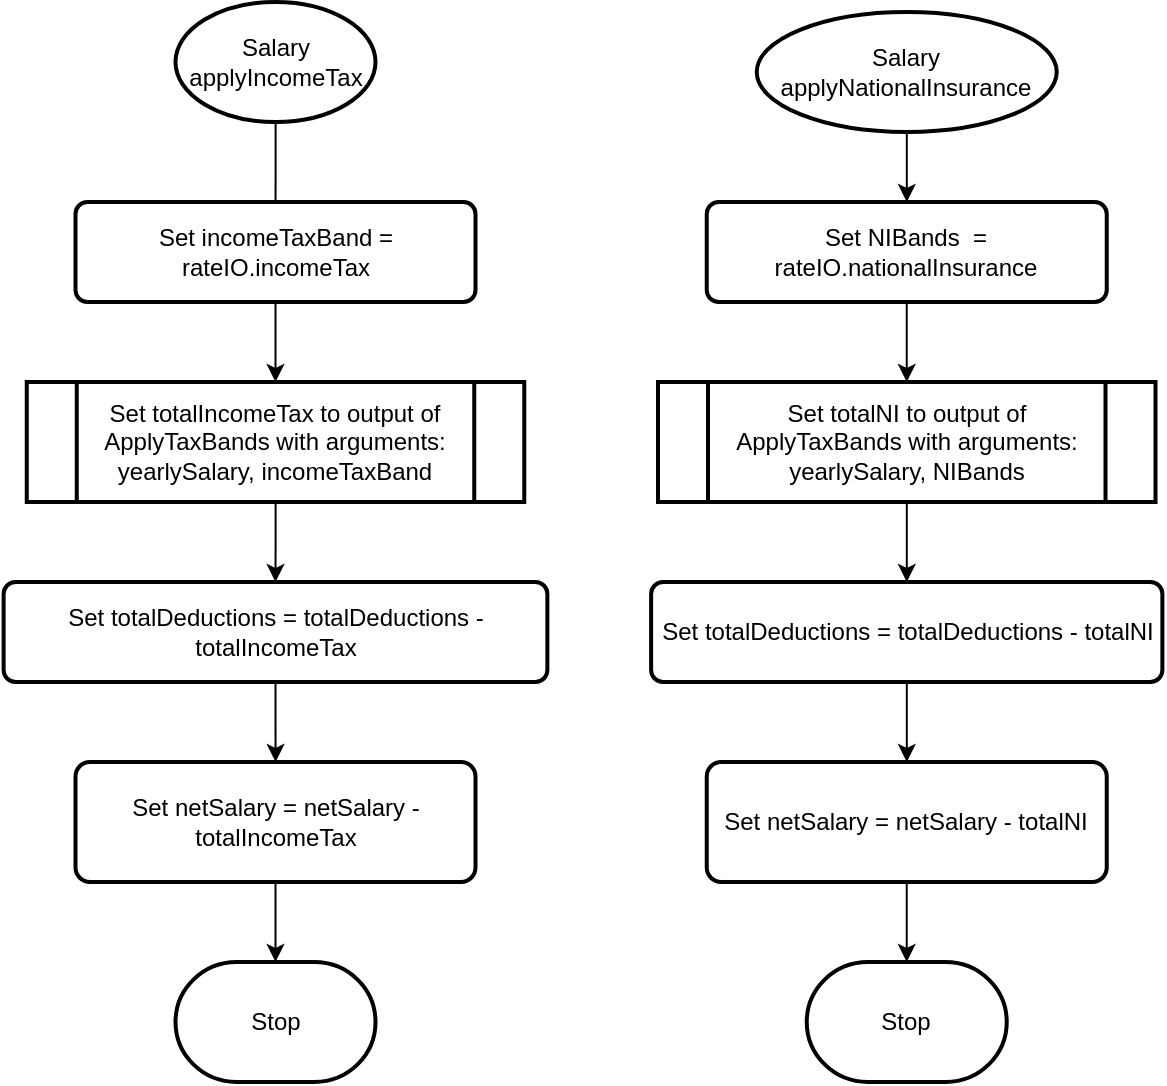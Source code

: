 <mxfile version="22.1.7" type="device">
  <diagram id="C5RBs43oDa-KdzZeNtuy" name="Page-1">
    <mxGraphModel dx="2074" dy="1094" grid="1" gridSize="10" guides="1" tooltips="1" connect="1" arrows="1" fold="1" page="1" pageScale="1" pageWidth="827" pageHeight="1169" math="0" shadow="0">
      <root>
        <mxCell id="WIyWlLk6GJQsqaUBKTNV-0" />
        <mxCell id="WIyWlLk6GJQsqaUBKTNV-1" parent="WIyWlLk6GJQsqaUBKTNV-0" />
        <mxCell id="Bx7wt8Y29IsXY4xVtoJw-0" value="" style="edgeStyle=orthogonalEdgeStyle;rounded=0;orthogonalLoop=1;jettySize=auto;html=1;" parent="WIyWlLk6GJQsqaUBKTNV-1" source="Bx7wt8Y29IsXY4xVtoJw-1" edge="1">
          <mxGeometry relative="1" as="geometry">
            <mxPoint x="148.75" y="140" as="targetPoint" />
          </mxGeometry>
        </mxCell>
        <mxCell id="Bx7wt8Y29IsXY4xVtoJw-1" value="Salary&lt;br&gt;applyIncomeTax" style="strokeWidth=2;html=1;shape=mxgraph.flowchart.start_1;whiteSpace=wrap;" parent="WIyWlLk6GJQsqaUBKTNV-1" vertex="1">
          <mxGeometry x="98.75" y="30" width="100" height="60" as="geometry" />
        </mxCell>
        <mxCell id="Bx7wt8Y29IsXY4xVtoJw-76" value="" style="edgeStyle=orthogonalEdgeStyle;rounded=0;orthogonalLoop=1;jettySize=auto;html=1;" parent="WIyWlLk6GJQsqaUBKTNV-1" source="Bx7wt8Y29IsXY4xVtoJw-5" target="Bx7wt8Y29IsXY4xVtoJw-70" edge="1">
          <mxGeometry relative="1" as="geometry" />
        </mxCell>
        <mxCell id="Bx7wt8Y29IsXY4xVtoJw-5" value="Salary&lt;br&gt;applyNationalInsurance" style="strokeWidth=2;html=1;shape=mxgraph.flowchart.start_1;whiteSpace=wrap;" parent="WIyWlLk6GJQsqaUBKTNV-1" vertex="1">
          <mxGeometry x="389.37" y="35" width="150" height="60" as="geometry" />
        </mxCell>
        <mxCell id="Bx7wt8Y29IsXY4xVtoJw-62" value="" style="edgeStyle=orthogonalEdgeStyle;rounded=0;orthogonalLoop=1;jettySize=auto;html=1;" parent="WIyWlLk6GJQsqaUBKTNV-1" source="Bx7wt8Y29IsXY4xVtoJw-54" target="Bx7wt8Y29IsXY4xVtoJw-61" edge="1">
          <mxGeometry relative="1" as="geometry" />
        </mxCell>
        <mxCell id="Bx7wt8Y29IsXY4xVtoJw-54" value="Set totalIncomeTax to output of ApplyTaxBands with arguments:&lt;div&gt;yearlySalary, incomeTaxBand&lt;br&gt;&lt;/div&gt;" style="shape=process;whiteSpace=wrap;html=1;backgroundOutline=1;strokeWidth=2;" parent="WIyWlLk6GJQsqaUBKTNV-1" vertex="1">
          <mxGeometry x="24.38" y="220" width="248.75" height="60" as="geometry" />
        </mxCell>
        <mxCell id="Bx7wt8Y29IsXY4xVtoJw-58" value="" style="edgeStyle=orthogonalEdgeStyle;rounded=0;orthogonalLoop=1;jettySize=auto;html=1;" parent="WIyWlLk6GJQsqaUBKTNV-1" source="Bx7wt8Y29IsXY4xVtoJw-57" target="Bx7wt8Y29IsXY4xVtoJw-54" edge="1">
          <mxGeometry relative="1" as="geometry" />
        </mxCell>
        <mxCell id="Bx7wt8Y29IsXY4xVtoJw-57" value="Set incomeTaxBand = rateIO.incomeTax" style="whiteSpace=wrap;html=1;strokeWidth=2;rounded=1;arcSize=12;" parent="WIyWlLk6GJQsqaUBKTNV-1" vertex="1">
          <mxGeometry x="48.75" y="130" width="200" height="50" as="geometry" />
        </mxCell>
        <mxCell id="Bx7wt8Y29IsXY4xVtoJw-64" value="" style="edgeStyle=orthogonalEdgeStyle;rounded=0;orthogonalLoop=1;jettySize=auto;html=1;" parent="WIyWlLk6GJQsqaUBKTNV-1" source="Bx7wt8Y29IsXY4xVtoJw-61" target="Bx7wt8Y29IsXY4xVtoJw-63" edge="1">
          <mxGeometry relative="1" as="geometry" />
        </mxCell>
        <mxCell id="Bx7wt8Y29IsXY4xVtoJw-61" value="Set totalDeductions = totalDeductions - totalIncomeTax" style="whiteSpace=wrap;html=1;strokeWidth=2;rounded=1;arcSize=12;" parent="WIyWlLk6GJQsqaUBKTNV-1" vertex="1">
          <mxGeometry x="12.81" y="320" width="271.87" height="50" as="geometry" />
        </mxCell>
        <mxCell id="Bx7wt8Y29IsXY4xVtoJw-66" value="" style="edgeStyle=orthogonalEdgeStyle;rounded=0;orthogonalLoop=1;jettySize=auto;html=1;" parent="WIyWlLk6GJQsqaUBKTNV-1" source="Bx7wt8Y29IsXY4xVtoJw-63" target="Bx7wt8Y29IsXY4xVtoJw-65" edge="1">
          <mxGeometry relative="1" as="geometry" />
        </mxCell>
        <mxCell id="Bx7wt8Y29IsXY4xVtoJw-63" value="Set netSalary = netSalary - totalIncomeTax" style="whiteSpace=wrap;html=1;strokeWidth=2;rounded=1;arcSize=12;" parent="WIyWlLk6GJQsqaUBKTNV-1" vertex="1">
          <mxGeometry x="48.75" y="410" width="200" height="60" as="geometry" />
        </mxCell>
        <mxCell id="Bx7wt8Y29IsXY4xVtoJw-65" value="Stop" style="strokeWidth=2;html=1;shape=mxgraph.flowchart.terminator;whiteSpace=wrap;" parent="WIyWlLk6GJQsqaUBKTNV-1" vertex="1">
          <mxGeometry x="98.75" y="510" width="100" height="60" as="geometry" />
        </mxCell>
        <mxCell id="Bx7wt8Y29IsXY4xVtoJw-67" value="" style="edgeStyle=orthogonalEdgeStyle;rounded=0;orthogonalLoop=1;jettySize=auto;html=1;" parent="WIyWlLk6GJQsqaUBKTNV-1" source="Bx7wt8Y29IsXY4xVtoJw-68" target="Bx7wt8Y29IsXY4xVtoJw-72" edge="1">
          <mxGeometry relative="1" as="geometry" />
        </mxCell>
        <mxCell id="Bx7wt8Y29IsXY4xVtoJw-68" value="Set totalNI to output of ApplyTaxBands with arguments:&lt;div&gt;yearlySalary, NIBands&lt;br&gt;&lt;/div&gt;" style="shape=process;whiteSpace=wrap;html=1;backgroundOutline=1;strokeWidth=2;" parent="WIyWlLk6GJQsqaUBKTNV-1" vertex="1">
          <mxGeometry x="340" y="220" width="248.75" height="60" as="geometry" />
        </mxCell>
        <mxCell id="Bx7wt8Y29IsXY4xVtoJw-69" value="" style="edgeStyle=orthogonalEdgeStyle;rounded=0;orthogonalLoop=1;jettySize=auto;html=1;" parent="WIyWlLk6GJQsqaUBKTNV-1" source="Bx7wt8Y29IsXY4xVtoJw-70" target="Bx7wt8Y29IsXY4xVtoJw-68" edge="1">
          <mxGeometry relative="1" as="geometry" />
        </mxCell>
        <mxCell id="Bx7wt8Y29IsXY4xVtoJw-70" value="Set NIBands&amp;nbsp; = rateIO.nationalInsurance" style="whiteSpace=wrap;html=1;strokeWidth=2;rounded=1;arcSize=12;" parent="WIyWlLk6GJQsqaUBKTNV-1" vertex="1">
          <mxGeometry x="364.37" y="130" width="200" height="50" as="geometry" />
        </mxCell>
        <mxCell id="Bx7wt8Y29IsXY4xVtoJw-71" value="" style="edgeStyle=orthogonalEdgeStyle;rounded=0;orthogonalLoop=1;jettySize=auto;html=1;" parent="WIyWlLk6GJQsqaUBKTNV-1" source="Bx7wt8Y29IsXY4xVtoJw-72" target="Bx7wt8Y29IsXY4xVtoJw-74" edge="1">
          <mxGeometry relative="1" as="geometry" />
        </mxCell>
        <mxCell id="Bx7wt8Y29IsXY4xVtoJw-72" value="Set totalDeductions = totalDeductions - totalNI" style="whiteSpace=wrap;html=1;strokeWidth=2;rounded=1;arcSize=12;" parent="WIyWlLk6GJQsqaUBKTNV-1" vertex="1">
          <mxGeometry x="336.56" y="320" width="255.63" height="50" as="geometry" />
        </mxCell>
        <mxCell id="Bx7wt8Y29IsXY4xVtoJw-73" value="" style="edgeStyle=orthogonalEdgeStyle;rounded=0;orthogonalLoop=1;jettySize=auto;html=1;" parent="WIyWlLk6GJQsqaUBKTNV-1" source="Bx7wt8Y29IsXY4xVtoJw-74" target="Bx7wt8Y29IsXY4xVtoJw-75" edge="1">
          <mxGeometry relative="1" as="geometry" />
        </mxCell>
        <mxCell id="Bx7wt8Y29IsXY4xVtoJw-74" value="Set netSalary = netSalary - totalNI" style="whiteSpace=wrap;html=1;strokeWidth=2;rounded=1;arcSize=12;" parent="WIyWlLk6GJQsqaUBKTNV-1" vertex="1">
          <mxGeometry x="364.37" y="410" width="200" height="60" as="geometry" />
        </mxCell>
        <mxCell id="Bx7wt8Y29IsXY4xVtoJw-75" value="Stop" style="strokeWidth=2;html=1;shape=mxgraph.flowchart.terminator;whiteSpace=wrap;" parent="WIyWlLk6GJQsqaUBKTNV-1" vertex="1">
          <mxGeometry x="414.37" y="510" width="100" height="60" as="geometry" />
        </mxCell>
      </root>
    </mxGraphModel>
  </diagram>
</mxfile>
